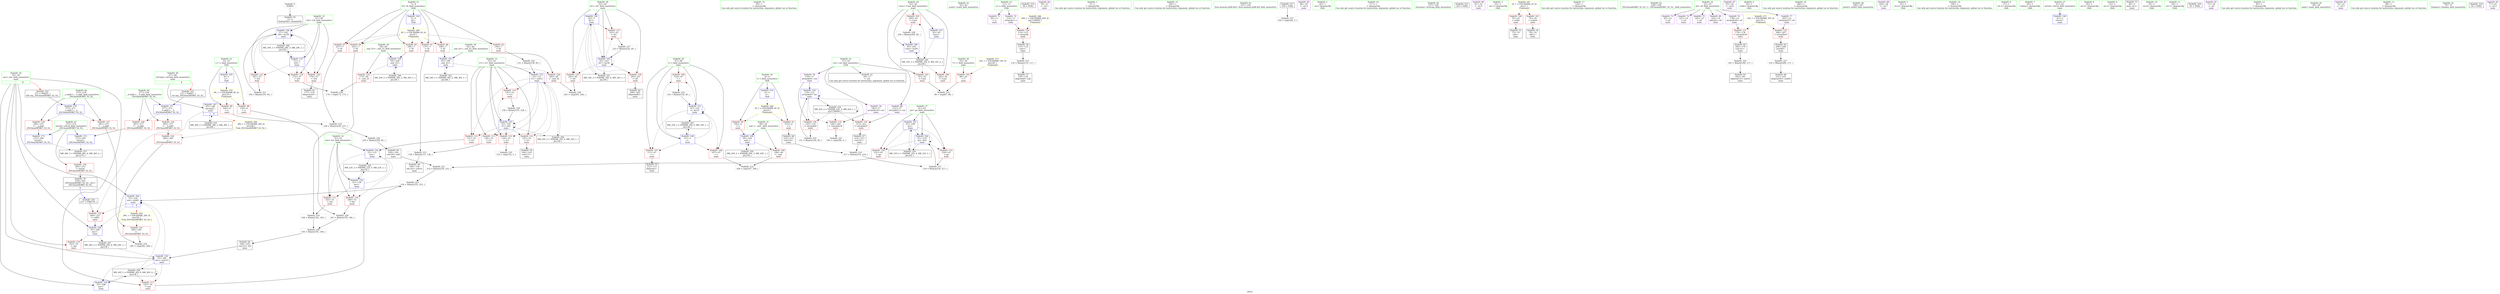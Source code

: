 digraph "SVFG" {
	label="SVFG";

	Node0x55caec8cef60 [shape=record,color=grey,label="{NodeID: 0\nNullPtr}"];
	Node0x55caec8cef60 -> Node0x55caec8f1280[style=solid];
	Node0x55caec8f0190 [shape=record,color=red,label="{NodeID: 97\n227\<--7\n\<--l0\nmain\n}"];
	Node0x55caec8f0190 -> Node0x55caec8fc590[style=solid];
	Node0x55caec8de290 [shape=record,color=green,label="{NodeID: 14\n99\<--1\n\<--dummyObj\nCan only get source location for instruction, argument, global var or function.}"];
	Node0x55caec8f0cf0 [shape=record,color=red,label="{NodeID: 111\n163\<--51\n\<--len\nmain\n}"];
	Node0x55caec8f0cf0 -> Node0x55caec8fc110[style=solid];
	Node0x55caec8eef60 [shape=record,color=green,label="{NodeID: 28\n43\<--44\nT\<--T_field_insensitive\nmain\n}"];
	Node0x55caec8eef60 -> Node0x55caec8f05a0[style=solid];
	Node0x55caec8f5ff0 [shape=record,color=red,label="{NodeID: 125\n201\<--63\n\<--i41\nmain\n}"];
	Node0x55caec8f5ff0 -> Node0x55caec8fe210[style=solid];
	Node0x55caec8efaf0 [shape=record,color=green,label="{NodeID: 42\n82\<--83\nscanf\<--scanf_field_insensitive\n}"];
	Node0x55caec8fca10 [shape=record,color=grey,label="{NodeID: 222\n131 = Binary(130, 85, )\n}"];
	Node0x55caec8fca10 -> Node0x55caec8f7740[style=solid];
	Node0x55caec8f6b50 [shape=record,color=red,label="{NodeID: 139\n283\<--277\n\<--__b.addr\n_ZSt3maxIdERKT_S2_S2_\n}"];
	Node0x55caec8f6b50 -> Node0x55caec8f6dc0[style=solid];
	Node0x55caec8f17c0 [shape=record,color=black,label="{NodeID: 56\n115\<--114\nconv\<--\nmain\n}"];
	Node0x55caec8f17c0 -> Node0x55caec8fbb10[style=solid];
	Node0x55caec91de40 [shape=record,color=black,label="{NodeID: 319\n96 = PHI()\n}"];
	Node0x55caec8fdf10 [shape=record,color=grey,label="{NodeID: 236\n174 = cmp(172, 173, )\n}"];
	Node0x55caec8f7740 [shape=record,color=blue,label="{NodeID: 153\n53\<--131\ni11\<--sub12\nmain\n}"];
	Node0x55caec8f7740 -> Node0x55caec8f0dc0[style=dashed];
	Node0x55caec8f7740 -> Node0x55caec8f0e90[style=dashed];
	Node0x55caec8f7740 -> Node0x55caec8f0f60[style=dashed];
	Node0x55caec8f7740 -> Node0x55caec8f1030[style=dashed];
	Node0x55caec8f7740 -> Node0x55caec8f58a0[style=dashed];
	Node0x55caec8f7740 -> Node0x55caec8f78e0[style=dashed];
	Node0x55caec8f7740 -> Node0x55caec907f90[style=dashed];
	Node0x55caec8f2320 [shape=record,color=black,label="{NodeID: 70\n270\<--293\n_ZSt3maxIdERKT_S2_S2__ret\<--\n_ZSt3maxIdERKT_S2_S2_\n|{<s0>8}}"];
	Node0x55caec8f2320:s0 -> Node0x55caec91df10[style=solid,color=blue];
	Node0x55caec909390 [shape=record,color=black,label="{NodeID: 250\nMR_32V_2 = PHI(MR_32V_4, MR_32V_1, )\npts\{62 \}\n}"];
	Node0x55caec909390 -> Node0x55caec8f7dc0[style=dashed];
	Node0x55caec8f82a0 [shape=record,color=blue,label="{NodeID: 167\n67\<--188\nref.tmp\<--\nmain\n|{|<s2>8}}"];
	Node0x55caec8f82a0 -> Node0x55caec8f6810[style=dashed];
	Node0x55caec8f82a0 -> Node0x55caec90a290[style=dashed];
	Node0x55caec8f82a0:s2 -> Node0x55caec90e150[style=dashed,color=red];
	Node0x55caec8f2e80 [shape=record,color=purple,label="{NodeID: 84\n78\<--27\n\<--.str.3\nmain\n}"];
	Node0x55caec8cf6c0 [shape=record,color=green,label="{NodeID: 1\n5\<--1\n\<--dummyObj\nCan only get source location for instruction, argument, global var or function.}"];
	Node0x55caec8f0260 [shape=record,color=red,label="{NodeID: 98\n159\<--9\n\<--L\nmain\n}"];
	Node0x55caec8f0260 -> Node0x55caec8fd310[style=solid];
	Node0x55caec8de390 [shape=record,color=green,label="{NodeID: 15\n100\<--1\n\<--dummyObj\nCan only get source location for instruction, argument, global var or function.}"];
	Node0x55caec8f0dc0 [shape=record,color=red,label="{NodeID: 112\n134\<--53\n\<--i11\nmain\n}"];
	Node0x55caec8f0dc0 -> Node0x55caec8fdd90[style=solid];
	Node0x55caec8ef030 [shape=record,color=green,label="{NodeID: 29\n45\<--46\nCase\<--Case_field_insensitive\nmain\n}"];
	Node0x55caec8ef030 -> Node0x55caec8f0670[style=solid];
	Node0x55caec8ef030 -> Node0x55caec8f0740[style=solid];
	Node0x55caec8ef030 -> Node0x55caec8f0810[style=solid];
	Node0x55caec8ef030 -> Node0x55caec8f7260[style=solid];
	Node0x55caec8ef030 -> Node0x55caec8f8440[style=solid];
	Node0x55caec8f60c0 [shape=record,color=red,label="{NodeID: 126\n205\<--63\n\<--i41\nmain\n}"];
	Node0x55caec8f60c0 -> Node0x55caec8f1e40[style=solid];
	Node0x55caec8efbf0 [shape=record,color=green,label="{NodeID: 43\n101\<--102\nllvm.memset.p0i8.i64\<--llvm.memset.p0i8.i64_field_insensitive\n}"];
	Node0x55caec8fcb90 [shape=record,color=grey,label="{NodeID: 223\n234 = Binary(233, 232, )\n}"];
	Node0x55caec8fcb90 -> Node0x55caec8f81d0[style=solid];
	Node0x55caec8f6c20 [shape=record,color=red,label="{NodeID: 140\n287\<--277\n\<--__b.addr\n_ZSt3maxIdERKT_S2_S2_\n}"];
	Node0x55caec8f6c20 -> Node0x55caec8f86b0[style=solid];
	Node0x55caec8f1890 [shape=record,color=black,label="{NodeID: 57\n118\<--116\nidxprom8\<--sub\nmain\n}"];
	Node0x55caec91df10 [shape=record,color=black,label="{NodeID: 320\n237 = PHI(270, )\n}"];
	Node0x55caec91df10 -> Node0x55caec8f6810[style=solid];
	Node0x55caec8fe090 [shape=record,color=grey,label="{NodeID: 237\n149 = cmp(146, 5, )\n}"];
	Node0x55caec8f7810 [shape=record,color=blue,label="{NodeID: 154\n51\<--151\nlen\<--\nmain\n}"];
	Node0x55caec8f7810 -> Node0x55caec8f0c20[style=dashed];
	Node0x55caec8f7810 -> Node0x55caec8f0cf0[style=dashed];
	Node0x55caec8f7810 -> Node0x55caec907a90[style=dashed];
	Node0x55caec8f23f0 [shape=record,color=purple,label="{NodeID: 71\n94\<--11\n\<--s\nmain\n}"];
	Node0x55caec909890 [shape=record,color=black,label="{NodeID: 251\nMR_34V_2 = PHI(MR_34V_4, MR_34V_1, )\npts\{64 \}\n}"];
	Node0x55caec909890 -> Node0x55caec8f7e90[style=dashed];
	Node0x55caec8f8370 [shape=record,color=blue,label="{NodeID: 168\n55\<--240\nans\<--\nmain\n}"];
	Node0x55caec8f8370 -> Node0x55caec8f5a40[style=dashed];
	Node0x55caec8f8370 -> Node0x55caec908490[style=dashed];
	Node0x55caec8f2f50 [shape=record,color=purple,label="{NodeID: 85\n80\<--30\n\<--.str.4\nmain\n}"];
	Node0x55caec8cfa50 [shape=record,color=green,label="{NodeID: 2\n20\<--1\n.str\<--dummyObj\nGlob }"];
	Node0x55caec90e070 [shape=record,color=yellow,style=double,label="{NodeID: 265\n26V_1 = ENCHI(MR_26V_0)\npts\{56 \}\nFun[_ZSt3maxIdERKT_S2_S2_]}"];
	Node0x55caec90e070 -> Node0x55caec8f6cf0[style=dashed];
	Node0x55caec8f0330 [shape=record,color=red,label="{NodeID: 99\n226\<--9\n\<--L\nmain\n}"];
	Node0x55caec8f0330 -> Node0x55caec8fc590[style=solid];
	Node0x55caec8ee520 [shape=record,color=green,label="{NodeID: 16\n117\<--1\n\<--dummyObj\nCan only get source location for instruction, argument, global var or function.}"];
	Node0x55caec8f0e90 [shape=record,color=red,label="{NodeID: 113\n138\<--53\n\<--i11\nmain\n}"];
	Node0x55caec8f0e90 -> Node0x55caec8fbf90[style=solid];
	Node0x55caec8ef100 [shape=record,color=green,label="{NodeID: 30\n47\<--48\ni\<--i_field_insensitive\nmain\n}"];
	Node0x55caec8ef100 -> Node0x55caec8f08e0[style=solid];
	Node0x55caec8ef100 -> Node0x55caec8f09b0[style=solid];
	Node0x55caec8ef100 -> Node0x55caec8f0a80[style=solid];
	Node0x55caec8ef100 -> Node0x55caec8f7330[style=solid];
	Node0x55caec8ef100 -> Node0x55caec8f75a0[style=solid];
	Node0x55caec8f6190 [shape=record,color=red,label="{NodeID: 127\n222\<--63\n\<--i41\nmain\n}"];
	Node0x55caec8f6190 -> Node0x55caec8fc290[style=solid];
	Node0x55caec8efcf0 [shape=record,color=green,label="{NodeID: 44\n147\<--148\nstrncmp\<--strncmp_field_insensitive\n}"];
	Node0x55caec8fcd10 [shape=record,color=grey,label="{NodeID: 224\n125 = Binary(124, 85, )\n}"];
	Node0x55caec8fcd10 -> Node0x55caec8f75a0[style=solid];
	Node0x55caec8f6cf0 [shape=record,color=red,label="{NodeID: 141\n282\<--281\n\<--\n_ZSt3maxIdERKT_S2_S2_\n}"];
	Node0x55caec8f6cf0 -> Node0x55caec8fdc10[style=solid];
	Node0x55caec8f1960 [shape=record,color=black,label="{NodeID: 58\n140\<--139\nidx.ext\<--sub16\nmain\n}"];
	Node0x55caec91e100 [shape=record,color=black,label="{NodeID: 321\n245 = PHI()\n}"];
	Node0x55caec8fe210 [shape=record,color=grey,label="{NodeID: 238\n203 = cmp(201, 202, )\n}"];
	Node0x55caec8f78e0 [shape=record,color=blue,label="{NodeID: 155\n53\<--156\ni11\<--dec\nmain\n}"];
	Node0x55caec8f78e0 -> Node0x55caec8f0dc0[style=dashed];
	Node0x55caec8f78e0 -> Node0x55caec8f0e90[style=dashed];
	Node0x55caec8f78e0 -> Node0x55caec8f0f60[style=dashed];
	Node0x55caec8f78e0 -> Node0x55caec8f1030[style=dashed];
	Node0x55caec8f78e0 -> Node0x55caec8f58a0[style=dashed];
	Node0x55caec8f78e0 -> Node0x55caec8f78e0[style=dashed];
	Node0x55caec8f78e0 -> Node0x55caec907f90[style=dashed];
	Node0x55caec8f24c0 [shape=record,color=purple,label="{NodeID: 72\n113\<--11\narrayidx\<--s\nmain\n}"];
	Node0x55caec8f24c0 -> Node0x55caec8f6330[style=solid];
	Node0x55caec909d90 [shape=record,color=black,label="{NodeID: 252\nMR_36V_2 = PHI(MR_36V_3, MR_36V_1, )\npts\{66 \}\n}"];
	Node0x55caec909d90 -> Node0x55caec8f7f60[style=dashed];
	Node0x55caec8f8440 [shape=record,color=blue,label="{NodeID: 169\n45\<--250\nCase\<--inc65\nmain\n}"];
	Node0x55caec8f8440 -> Node0x55caec906b90[style=dashed];
	Node0x55caec8f3020 [shape=record,color=purple,label="{NodeID: 86\n91\<--32\n\<--.str.5\nmain\n}"];
	Node0x55caec8dda90 [shape=record,color=green,label="{NodeID: 3\n22\<--1\n.str.1\<--dummyObj\nGlob }"];
	Node0x55caec90e150 [shape=record,color=yellow,style=double,label="{NodeID: 266\n38V_1 = ENCHI(MR_38V_0)\npts\{68 \}\nFun[_ZSt3maxIdERKT_S2_S2_]}"];
	Node0x55caec90e150 -> Node0x55caec8f6dc0[style=dashed];
	Node0x55caec8f0400 [shape=record,color=red,label="{NodeID: 100\n70\<--24\n\<--stdin\nmain\n}"];
	Node0x55caec8f0400 -> Node0x55caec8f1550[style=solid];
	Node0x55caec8ee5b0 [shape=record,color=green,label="{NodeID: 17\n129\<--1\n\<--dummyObj\nCan only get source location for instruction, argument, global var or function.}"];
	Node0x55caec8f0f60 [shape=record,color=red,label="{NodeID: 114\n143\<--53\n\<--i11\nmain\n}"];
	Node0x55caec8f0f60 -> Node0x55caec8f1a30[style=solid];
	Node0x55caec8ef1d0 [shape=record,color=green,label="{NodeID: 31\n49\<--50\n_end_\<--_end__field_insensitive\nmain\n}"];
	Node0x55caec8ef1d0 -> Node0x55caec8f0b50[style=solid];
	Node0x55caec8ef1d0 -> Node0x55caec8f7400[style=solid];
	Node0x55caec8f46f0 [shape=record,color=grey,label="{NodeID: 211\n192 = Binary(191, 85, )\n}"];
	Node0x55caec8f46f0 -> Node0x55caec8f7cf0[style=solid];
	Node0x55caec8f6260 [shape=record,color=red,label="{NodeID: 128\n202\<--65\n\<--_end_42\nmain\n}"];
	Node0x55caec8f6260 -> Node0x55caec8fe210[style=solid];
	Node0x55caec8efdf0 [shape=record,color=green,label="{NodeID: 45\n238\<--239\n_ZSt3maxIdERKT_S2_S2_\<--_ZSt3maxIdERKT_S2_S2__field_insensitive\n}"];
	Node0x55caec8fce90 [shape=record,color=grey,label="{NodeID: 225\n121 = Binary(120, 85, )\n}"];
	Node0x55caec8fce90 -> Node0x55caec8f74d0[style=solid];
	Node0x55caec8f6dc0 [shape=record,color=red,label="{NodeID: 142\n284\<--283\n\<--\n_ZSt3maxIdERKT_S2_S2_\n}"];
	Node0x55caec8f6dc0 -> Node0x55caec8fdc10[style=solid];
	Node0x55caec8f1a30 [shape=record,color=black,label="{NodeID: 59\n144\<--143\nconv17\<--\nmain\n}"];
	Node0x55caec91e1d0 [shape=record,color=black,label="{NodeID: 322\n271 = PHI(55, )\n0th arg _ZSt3maxIdERKT_S2_S2_ }"];
	Node0x55caec91e1d0 -> Node0x55caec8f8510[style=solid];
	Node0x55caec8f79b0 [shape=record,color=blue,label="{NodeID: 156\n55\<--166\nans\<--conv23\nmain\n}"];
	Node0x55caec8f79b0 -> Node0x55caec8f5970[style=dashed];
	Node0x55caec8f79b0 -> Node0x55caec8f7c20[style=dashed];
	Node0x55caec8f79b0 -> Node0x55caec8f81d0[style=dashed];
	Node0x55caec8f79b0 -> Node0x55caec90bb90[style=dashed];
	Node0x55caec8f2590 [shape=record,color=purple,label="{NodeID: 73\n95\<--14\n\<--s0\nmain\n}"];
	Node0x55caec90a290 [shape=record,color=black,label="{NodeID: 253\nMR_38V_2 = PHI(MR_38V_3, MR_38V_1, )\npts\{68 \}\n}"];
	Node0x55caec90a290 -> Node0x55caec8f82a0[style=dashed];
	Node0x55caec8f8510 [shape=record,color=blue,label="{NodeID: 170\n275\<--271\n__a.addr\<--__a\n_ZSt3maxIdERKT_S2_S2_\n}"];
	Node0x55caec8f8510 -> Node0x55caec8f69b0[style=dashed];
	Node0x55caec8f8510 -> Node0x55caec8f6a80[style=dashed];
	Node0x55caec8f30f0 [shape=record,color=purple,label="{NodeID: 87\n93\<--34\n\<--.str.6\nmain\n}"];
	Node0x55caec8ddb20 [shape=record,color=green,label="{NodeID: 4\n24\<--1\nstdin\<--dummyObj\nGlob }"];
	Node0x55caec90e230 [shape=record,color=yellow,style=double,label="{NodeID: 267\n2V_1 = ENCHI(MR_2V_0)\npts\{1 \}\nFun[main]}"];
	Node0x55caec90e230 -> Node0x55caec8f0400[style=dashed];
	Node0x55caec90e230 -> Node0x55caec8f04d0[style=dashed];
	Node0x55caec8f04d0 [shape=record,color=red,label="{NodeID: 101\n76\<--29\n\<--stdout\nmain\n}"];
	Node0x55caec8f04d0 -> Node0x55caec8f1620[style=solid];
	Node0x55caec8ee640 [shape=record,color=green,label="{NodeID: 18\n188\<--1\n\<--dummyObj\nCan only get source location for instruction, argument, global var or function.}"];
	Node0x55caec8f1030 [shape=record,color=red,label="{NodeID: 115\n151\<--53\n\<--i11\nmain\n}"];
	Node0x55caec8f1030 -> Node0x55caec8f7810[style=solid];
	Node0x55caec8ef2a0 [shape=record,color=green,label="{NodeID: 32\n51\<--52\nlen\<--len_field_insensitive\nmain\n}"];
	Node0x55caec8ef2a0 -> Node0x55caec8f0c20[style=solid];
	Node0x55caec8ef2a0 -> Node0x55caec8f0cf0[style=solid];
	Node0x55caec8ef2a0 -> Node0x55caec8f7670[style=solid];
	Node0x55caec8ef2a0 -> Node0x55caec8f7810[style=solid];
	Node0x55caec8fbb10 [shape=record,color=grey,label="{NodeID: 212\n116 = Binary(115, 117, )\n}"];
	Node0x55caec8fbb10 -> Node0x55caec8f1890[style=solid];
	Node0x55caec8f6330 [shape=record,color=red,label="{NodeID: 129\n114\<--113\n\<--arrayidx\nmain\n}"];
	Node0x55caec8f6330 -> Node0x55caec8f17c0[style=solid];
	Node0x55caec8efef0 [shape=record,color=green,label="{NodeID: 46\n246\<--247\nprintf\<--printf_field_insensitive\n}"];
	Node0x55caec8fd010 [shape=record,color=grey,label="{NodeID: 226\n165 = Binary(161, 164, )\n}"];
	Node0x55caec8fd010 -> Node0x55caec8f1b00[style=solid];
	Node0x55caec8f6e90 [shape=record,color=blue,label="{NodeID: 143\n4\<--5\nl\<--\nGlob }"];
	Node0x55caec8f6e90 -> Node0x55caec90e340[style=dashed];
	Node0x55caec8f1b00 [shape=record,color=black,label="{NodeID: 60\n166\<--165\nconv23\<--div\nmain\n}"];
	Node0x55caec8f1b00 -> Node0x55caec8f79b0[style=solid];
	Node0x55caec91e300 [shape=record,color=black,label="{NodeID: 323\n272 = PHI(67, )\n1st arg _ZSt3maxIdERKT_S2_S2_ }"];
	Node0x55caec91e300 -> Node0x55caec8f85e0[style=solid];
	Node0x55caec8f7a80 [shape=record,color=blue,label="{NodeID: 157\n57\<--5\ni24\<--\nmain\n}"];
	Node0x55caec8f7a80 -> Node0x55caec8f5b10[style=dashed];
	Node0x55caec8f7a80 -> Node0x55caec8f5be0[style=dashed];
	Node0x55caec8f7a80 -> Node0x55caec8f5cb0[style=dashed];
	Node0x55caec8f7a80 -> Node0x55caec8f7cf0[style=dashed];
	Node0x55caec8f7a80 -> Node0x55caec908990[style=dashed];
	Node0x55caec8f2660 [shape=record,color=purple,label="{NodeID: 74\n141\<--14\n\<--s0\nmain\n}"];
	Node0x55caec90a790 [shape=record,color=black,label="{NodeID: 254\nMR_42V_2 = PHI(MR_42V_3, MR_42V_1, )\npts\{190000 \}\n}"];
	Node0x55caec90a790 -> Node0x55caec8f6400[style=dashed];
	Node0x55caec90a790 -> Node0x55caec8f65a0[style=dashed];
	Node0x55caec90a790 -> Node0x55caec8f6740[style=dashed];
	Node0x55caec90a790 -> Node0x55caec8f74d0[style=dashed];
	Node0x55caec90a790 -> Node0x55caec90a790[style=dashed];
	Node0x55caec8f85e0 [shape=record,color=blue,label="{NodeID: 171\n277\<--272\n__b.addr\<--__b\n_ZSt3maxIdERKT_S2_S2_\n}"];
	Node0x55caec8f85e0 -> Node0x55caec8f6b50[style=dashed];
	Node0x55caec8f85e0 -> Node0x55caec8f6c20[style=dashed];
	Node0x55caec8f31c0 [shape=record,color=purple,label="{NodeID: 88\n244\<--36\n\<--.str.7\nmain\n}"];
	Node0x55caec8ddbb0 [shape=record,color=green,label="{NodeID: 5\n25\<--1\n.str.2\<--dummyObj\nGlob }"];
	Node0x55caec90e340 [shape=record,color=yellow,style=double,label="{NodeID: 268\n4V_1 = ENCHI(MR_4V_0)\npts\{6 \}\nFun[main]}"];
	Node0x55caec90e340 -> Node0x55caec8f3360[style=dashed];
	Node0x55caec90e340 -> Node0x55caec8f3430[style=dashed];
	Node0x55caec8f05a0 [shape=record,color=red,label="{NodeID: 102\n88\<--43\n\<--T\nmain\n}"];
	Node0x55caec8f05a0 -> Node0x55caec8fda90[style=solid];
	Node0x55caec8ee6d0 [shape=record,color=green,label="{NodeID: 19\n196\<--1\n\<--dummyObj\nCan only get source location for instruction, argument, global var or function.}"];
	Node0x55caec8f58a0 [shape=record,color=red,label="{NodeID: 116\n155\<--53\n\<--i11\nmain\n}"];
	Node0x55caec8f58a0 -> Node0x55caec8fd610[style=solid];
	Node0x55caec8ef370 [shape=record,color=green,label="{NodeID: 33\n53\<--54\ni11\<--i11_field_insensitive\nmain\n}"];
	Node0x55caec8ef370 -> Node0x55caec8f0dc0[style=solid];
	Node0x55caec8ef370 -> Node0x55caec8f0e90[style=solid];
	Node0x55caec8ef370 -> Node0x55caec8f0f60[style=solid];
	Node0x55caec8ef370 -> Node0x55caec8f1030[style=solid];
	Node0x55caec8ef370 -> Node0x55caec8f58a0[style=solid];
	Node0x55caec8ef370 -> Node0x55caec8f7740[style=solid];
	Node0x55caec8ef370 -> Node0x55caec8f78e0[style=solid];
	Node0x55caec8fbc90 [shape=record,color=grey,label="{NodeID: 213\n219 = Binary(218, 217, )\n}"];
	Node0x55caec8fbc90 -> Node0x55caec8f8030[style=solid];
	Node0x55caec8f6400 [shape=record,color=red,label="{NodeID: 130\n120\<--119\n\<--arrayidx9\nmain\n}"];
	Node0x55caec8f6400 -> Node0x55caec8fce90[style=solid];
	Node0x55caec8efff0 [shape=record,color=green,label="{NodeID: 47\n273\<--274\nretval\<--retval_field_insensitive\n_ZSt3maxIdERKT_S2_S2_\n}"];
	Node0x55caec8efff0 -> Node0x55caec8f68e0[style=solid];
	Node0x55caec8efff0 -> Node0x55caec8f86b0[style=solid];
	Node0x55caec8efff0 -> Node0x55caec8f8780[style=solid];
	Node0x55caec8fd190 [shape=record,color=grey,label="{NodeID: 227\n210 = Binary(209, 117, )\n}"];
	Node0x55caec8fd190 -> Node0x55caec8f1fe0[style=solid];
	Node0x55caec8f6f90 [shape=record,color=blue,label="{NodeID: 144\n7\<--5\nl0\<--\nGlob }"];
	Node0x55caec8f6f90 -> Node0x55caec90e420[style=dashed];
	Node0x55caec8f1bd0 [shape=record,color=black,label="{NodeID: 61\n177\<--176\nidxprom29\<--\nmain\n}"];
	Node0x55caec8f7b50 [shape=record,color=blue,label="{NodeID: 158\n59\<--169\n_end_25\<--\nmain\n}"];
	Node0x55caec8f7b50 -> Node0x55caec8f5d80[style=dashed];
	Node0x55caec8f7b50 -> Node0x55caec908e90[style=dashed];
	Node0x55caec8f2730 [shape=record,color=purple,label="{NodeID: 75\n145\<--14\n\<--s0\nmain\n}"];
	Node0x55caec8f86b0 [shape=record,color=blue,label="{NodeID: 172\n273\<--287\nretval\<--\n_ZSt3maxIdERKT_S2_S2_\n}"];
	Node0x55caec8f86b0 -> Node0x55caec90b690[style=dashed];
	Node0x55caec8f3290 [shape=record,color=purple,label="{NodeID: 89\n142\<--14\nadd.ptr\<--s0\nmain\n}"];
	Node0x55caec8ddc40 [shape=record,color=green,label="{NodeID: 6\n27\<--1\n.str.3\<--dummyObj\nGlob }"];
	Node0x55caec90e420 [shape=record,color=yellow,style=double,label="{NodeID: 269\n6V_1 = ENCHI(MR_6V_0)\npts\{8 \}\nFun[main]}"];
	Node0x55caec90e420 -> Node0x55caec8f3500[style=dashed];
	Node0x55caec90e420 -> Node0x55caec8f35d0[style=dashed];
	Node0x55caec90e420 -> Node0x55caec8f36a0[style=dashed];
	Node0x55caec90e420 -> Node0x55caec8f3770[style=dashed];
	Node0x55caec90e420 -> Node0x55caec8f00c0[style=dashed];
	Node0x55caec90e420 -> Node0x55caec8f0190[style=dashed];
	Node0x55caec8f0670 [shape=record,color=red,label="{NodeID: 103\n87\<--45\n\<--Case\nmain\n}"];
	Node0x55caec8f0670 -> Node0x55caec8fda90[style=solid];
	Node0x55caec8ee790 [shape=record,color=green,label="{NodeID: 20\n4\<--6\nl\<--l_field_insensitive\nGlob }"];
	Node0x55caec8ee790 -> Node0x55caec8f3360[style=solid];
	Node0x55caec8ee790 -> Node0x55caec8f3430[style=solid];
	Node0x55caec8ee790 -> Node0x55caec8f6e90[style=solid];
	Node0x55caec8f5970 [shape=record,color=red,label="{NodeID: 117\n233\<--55\n\<--ans\nmain\n}"];
	Node0x55caec8f5970 -> Node0x55caec8fcb90[style=solid];
	Node0x55caec8ef440 [shape=record,color=green,label="{NodeID: 34\n55\<--56\nans\<--ans_field_insensitive\nmain\n|{|<s6>8}}"];
	Node0x55caec8ef440 -> Node0x55caec8f5970[style=solid];
	Node0x55caec8ef440 -> Node0x55caec8f5a40[style=solid];
	Node0x55caec8ef440 -> Node0x55caec8f79b0[style=solid];
	Node0x55caec8ef440 -> Node0x55caec8f7c20[style=solid];
	Node0x55caec8ef440 -> Node0x55caec8f81d0[style=solid];
	Node0x55caec8ef440 -> Node0x55caec8f8370[style=solid];
	Node0x55caec8ef440:s6 -> Node0x55caec91e1d0[style=solid,color=red];
	Node0x55caec8fbe10 [shape=record,color=grey,label="{NodeID: 214\n217 = Binary(214, 216, )\n}"];
	Node0x55caec8fbe10 -> Node0x55caec8fbc90[style=solid];
	Node0x55caec8f64d0 [shape=record,color=red,label="{NodeID: 131\n179\<--178\n\<--arrayidx30\nmain\n}"];
	Node0x55caec8f64d0 -> Node0x55caec8f1ca0[style=solid];
	Node0x55caec8f10e0 [shape=record,color=green,label="{NodeID: 48\n275\<--276\n__a.addr\<--__a.addr_field_insensitive\n_ZSt3maxIdERKT_S2_S2_\n}"];
	Node0x55caec8f10e0 -> Node0x55caec8f69b0[style=solid];
	Node0x55caec8f10e0 -> Node0x55caec8f6a80[style=solid];
	Node0x55caec8f10e0 -> Node0x55caec8f8510[style=solid];
	Node0x55caec8fd310 [shape=record,color=grey,label="{NodeID: 228\n161 = Binary(159, 160, )\n}"];
	Node0x55caec8fd310 -> Node0x55caec8fd010[style=solid];
	Node0x55caec8f7090 [shape=record,color=blue,label="{NodeID: 145\n9\<--5\nL\<--\nGlob }"];
	Node0x55caec8f7090 -> Node0x55caec90e500[style=dashed];
	Node0x55caec8f1ca0 [shape=record,color=black,label="{NodeID: 62\n180\<--179\nconv31\<--\nmain\n}"];
	Node0x55caec8f1ca0 -> Node0x55caec8fc410[style=solid];
	Node0x55caec906b90 [shape=record,color=black,label="{NodeID: 242\nMR_16V_3 = PHI(MR_16V_4, MR_16V_2, )\npts\{46 \}\n}"];
	Node0x55caec906b90 -> Node0x55caec8f0670[style=dashed];
	Node0x55caec906b90 -> Node0x55caec8f0740[style=dashed];
	Node0x55caec906b90 -> Node0x55caec8f0810[style=dashed];
	Node0x55caec906b90 -> Node0x55caec8f8440[style=dashed];
	Node0x55caec8f7c20 [shape=record,color=blue,label="{NodeID: 159\n55\<--188\nans\<--\nmain\n}"];
	Node0x55caec8f7c20 -> Node0x55caec90bb90[style=dashed];
	Node0x55caec8f2800 [shape=record,color=purple,label="{NodeID: 76\n178\<--14\narrayidx30\<--s0\nmain\n}"];
	Node0x55caec8f2800 -> Node0x55caec8f64d0[style=solid];
	Node0x55caec8f8780 [shape=record,color=blue,label="{NodeID: 173\n273\<--290\nretval\<--\n_ZSt3maxIdERKT_S2_S2_\n}"];
	Node0x55caec8f8780 -> Node0x55caec90b690[style=dashed];
	Node0x55caec8f3360 [shape=record,color=red,label="{NodeID: 90\n104\<--4\n\<--l\nmain\n}"];
	Node0x55caec8f3360 -> Node0x55caec8f7400[style=solid];
	Node0x55caec8ddcd0 [shape=record,color=green,label="{NodeID: 7\n29\<--1\nstdout\<--dummyObj\nGlob }"];
	Node0x55caec90e500 [shape=record,color=yellow,style=double,label="{NodeID: 270\n8V_1 = ENCHI(MR_8V_0)\npts\{10 \}\nFun[main]}"];
	Node0x55caec90e500 -> Node0x55caec8f0260[style=dashed];
	Node0x55caec90e500 -> Node0x55caec8f0330[style=dashed];
	Node0x55caec8f0740 [shape=record,color=red,label="{NodeID: 104\n242\<--45\n\<--Case\nmain\n}"];
	Node0x55caec8ee890 [shape=record,color=green,label="{NodeID: 21\n7\<--8\nl0\<--l0_field_insensitive\nGlob }"];
	Node0x55caec8ee890 -> Node0x55caec8f3500[style=solid];
	Node0x55caec8ee890 -> Node0x55caec8f35d0[style=solid];
	Node0x55caec8ee890 -> Node0x55caec8f36a0[style=solid];
	Node0x55caec8ee890 -> Node0x55caec8f3770[style=solid];
	Node0x55caec8ee890 -> Node0x55caec8f00c0[style=solid];
	Node0x55caec8ee890 -> Node0x55caec8f0190[style=solid];
	Node0x55caec8ee890 -> Node0x55caec8f6f90[style=solid];
	Node0x55caec8f5a40 [shape=record,color=red,label="{NodeID: 118\n243\<--55\n\<--ans\nmain\n}"];
	Node0x55caec8ef510 [shape=record,color=green,label="{NodeID: 35\n57\<--58\ni24\<--i24_field_insensitive\nmain\n}"];
	Node0x55caec8ef510 -> Node0x55caec8f5b10[style=solid];
	Node0x55caec8ef510 -> Node0x55caec8f5be0[style=solid];
	Node0x55caec8ef510 -> Node0x55caec8f5cb0[style=solid];
	Node0x55caec8ef510 -> Node0x55caec8f7a80[style=solid];
	Node0x55caec8ef510 -> Node0x55caec8f7cf0[style=solid];
	Node0x55caec8fbf90 [shape=record,color=grey,label="{NodeID: 215\n139 = Binary(137, 138, )\n}"];
	Node0x55caec8fbf90 -> Node0x55caec8f1960[style=solid];
	Node0x55caec8f65a0 [shape=record,color=red,label="{NodeID: 132\n184\<--183\n\<--arrayidx34\nmain\n}"];
	Node0x55caec8f65a0 -> Node0x55caec8fd790[style=solid];
	Node0x55caec8f11b0 [shape=record,color=green,label="{NodeID: 49\n277\<--278\n__b.addr\<--__b.addr_field_insensitive\n_ZSt3maxIdERKT_S2_S2_\n}"];
	Node0x55caec8f11b0 -> Node0x55caec8f6b50[style=solid];
	Node0x55caec8f11b0 -> Node0x55caec8f6c20[style=solid];
	Node0x55caec8f11b0 -> Node0x55caec8f85e0[style=solid];
	Node0x55caec8fd490 [shape=record,color=grey,label="{NodeID: 229\n250 = Binary(249, 85, )\n}"];
	Node0x55caec8fd490 -> Node0x55caec8f8440[style=solid];
	Node0x55caec8f7190 [shape=record,color=blue,label="{NodeID: 146\n41\<--5\nretval\<--\nmain\n}"];
	Node0x55caec8f1d70 [shape=record,color=black,label="{NodeID: 63\n182\<--181\nidxprom33\<--sub32\nmain\n}"];
	Node0x55caec907090 [shape=record,color=black,label="{NodeID: 243\nMR_18V_2 = PHI(MR_18V_4, MR_18V_1, )\npts\{48 \}\n}"];
	Node0x55caec907090 -> Node0x55caec8f7330[style=dashed];
	Node0x55caec8f7cf0 [shape=record,color=blue,label="{NodeID: 160\n57\<--192\ni24\<--inc39\nmain\n}"];
	Node0x55caec8f7cf0 -> Node0x55caec8f5b10[style=dashed];
	Node0x55caec8f7cf0 -> Node0x55caec8f5be0[style=dashed];
	Node0x55caec8f7cf0 -> Node0x55caec8f5cb0[style=dashed];
	Node0x55caec8f7cf0 -> Node0x55caec8f7cf0[style=dashed];
	Node0x55caec8f7cf0 -> Node0x55caec908990[style=dashed];
	Node0x55caec8f28d0 [shape=record,color=purple,label="{NodeID: 77\n207\<--14\narrayidx47\<--s0\nmain\n}"];
	Node0x55caec8f28d0 -> Node0x55caec8f6670[style=solid];
	Node0x55caec90b690 [shape=record,color=black,label="{NodeID: 257\nMR_46V_3 = PHI(MR_46V_4, MR_46V_2, )\npts\{274 \}\n}"];
	Node0x55caec90b690 -> Node0x55caec8f68e0[style=dashed];
	Node0x55caec8f3430 [shape=record,color=red,label="{NodeID: 91\n215\<--4\n\<--l\nmain\n}"];
	Node0x55caec8f3430 -> Node0x55caec8f2180[style=solid];
	Node0x55caec8ddd90 [shape=record,color=green,label="{NodeID: 8\n30\<--1\n.str.4\<--dummyObj\nGlob }"];
	Node0x55caec90e5e0 [shape=record,color=yellow,style=double,label="{NodeID: 271\n10V_1 = ENCHI(MR_10V_0)\npts\{16 \}\nFun[main]}"];
	Node0x55caec90e5e0 -> Node0x55caec8f64d0[style=dashed];
	Node0x55caec90e5e0 -> Node0x55caec8f6670[style=dashed];
	Node0x55caec8f0810 [shape=record,color=red,label="{NodeID: 105\n249\<--45\n\<--Case\nmain\n}"];
	Node0x55caec8f0810 -> Node0x55caec8fd490[style=solid];
	Node0x55caec8ee990 [shape=record,color=green,label="{NodeID: 22\n9\<--10\nL\<--L_field_insensitive\nGlob }"];
	Node0x55caec8ee990 -> Node0x55caec8f0260[style=solid];
	Node0x55caec8ee990 -> Node0x55caec8f0330[style=solid];
	Node0x55caec8ee990 -> Node0x55caec8f7090[style=solid];
	Node0x55caec8f5b10 [shape=record,color=red,label="{NodeID: 119\n172\<--57\n\<--i24\nmain\n}"];
	Node0x55caec8f5b10 -> Node0x55caec8fdf10[style=solid];
	Node0x55caec8ef5e0 [shape=record,color=green,label="{NodeID: 36\n59\<--60\n_end_25\<--_end_25_field_insensitive\nmain\n}"];
	Node0x55caec8ef5e0 -> Node0x55caec8f5d80[style=solid];
	Node0x55caec8ef5e0 -> Node0x55caec8f7b50[style=solid];
	Node0x55caec8fc110 [shape=record,color=grey,label="{NodeID: 216\n164 = Binary(162, 163, )\n}"];
	Node0x55caec8fc110 -> Node0x55caec8fd010[style=solid];
	Node0x55caec8f6670 [shape=record,color=red,label="{NodeID: 133\n208\<--207\n\<--arrayidx47\nmain\n}"];
	Node0x55caec8f6670 -> Node0x55caec8f1f10[style=solid];
	Node0x55caec8f1280 [shape=record,color=black,label="{NodeID: 50\n2\<--3\ndummyVal\<--dummyVal\n}"];
	Node0x55caec8fd610 [shape=record,color=grey,label="{NodeID: 230\n156 = Binary(155, 129, )\n}"];
	Node0x55caec8fd610 -> Node0x55caec8f78e0[style=solid];
	Node0x55caec8f7260 [shape=record,color=blue,label="{NodeID: 147\n45\<--85\nCase\<--\nmain\n}"];
	Node0x55caec8f7260 -> Node0x55caec906b90[style=dashed];
	Node0x55caec8f1e40 [shape=record,color=black,label="{NodeID: 64\n206\<--205\nidxprom46\<--\nmain\n}"];
	Node0x55caec907590 [shape=record,color=black,label="{NodeID: 244\nMR_20V_2 = PHI(MR_20V_3, MR_20V_1, )\npts\{50 \}\n}"];
	Node0x55caec907590 -> Node0x55caec8f7400[style=dashed];
	Node0x55caec8f7dc0 [shape=record,color=blue,label="{NodeID: 161\n61\<--196\npo\<--\nmain\n}"];
	Node0x55caec8f7dc0 -> Node0x55caec8f5e50[style=dashed];
	Node0x55caec8f7dc0 -> Node0x55caec8f5f20[style=dashed];
	Node0x55caec8f7dc0 -> Node0x55caec8f8030[style=dashed];
	Node0x55caec8f7dc0 -> Node0x55caec909390[style=dashed];
	Node0x55caec8f29a0 [shape=record,color=purple,label="{NodeID: 78\n119\<--17\narrayidx9\<--cnt\nmain\n}"];
	Node0x55caec8f29a0 -> Node0x55caec8f6400[style=solid];
	Node0x55caec8f29a0 -> Node0x55caec8f74d0[style=solid];
	Node0x55caec90bb90 [shape=record,color=black,label="{NodeID: 258\nMR_26V_5 = PHI(MR_26V_6, MR_26V_4, )\npts\{56 \}\n}"];
	Node0x55caec90bb90 -> Node0x55caec8f5970[style=dashed];
	Node0x55caec90bb90 -> Node0x55caec8f7c20[style=dashed];
	Node0x55caec90bb90 -> Node0x55caec8f81d0[style=dashed];
	Node0x55caec90bb90 -> Node0x55caec90bb90[style=dashed];
	Node0x55caec8f3500 [shape=record,color=red,label="{NodeID: 92\n130\<--7\n\<--l0\nmain\n}"];
	Node0x55caec8f3500 -> Node0x55caec8fca10[style=solid];
	Node0x55caec8dde50 [shape=record,color=green,label="{NodeID: 9\n32\<--1\n.str.5\<--dummyObj\nGlob }"];
	Node0x55caec8f08e0 [shape=record,color=red,label="{NodeID: 106\n107\<--47\n\<--i\nmain\n}"];
	Node0x55caec8f08e0 -> Node0x55caec8fd910[style=solid];
	Node0x55caec8eea90 [shape=record,color=green,label="{NodeID: 23\n11\<--13\ns\<--s_field_insensitive\nGlob }"];
	Node0x55caec8eea90 -> Node0x55caec8f23f0[style=solid];
	Node0x55caec8eea90 -> Node0x55caec8f24c0[style=solid];
	Node0x55caec90f300 [shape=record,color=yellow,style=double,label="{NodeID: 286\n40V_1 = ENCHI(MR_40V_0)\npts\{130000 \}\nFun[main]}"];
	Node0x55caec90f300 -> Node0x55caec8f6330[style=dashed];
	Node0x55caec8f5be0 [shape=record,color=red,label="{NodeID: 120\n176\<--57\n\<--i24\nmain\n}"];
	Node0x55caec8f5be0 -> Node0x55caec8f1bd0[style=solid];
	Node0x55caec8ef6b0 [shape=record,color=green,label="{NodeID: 37\n61\<--62\npo\<--po_field_insensitive\nmain\n}"];
	Node0x55caec8ef6b0 -> Node0x55caec8f5e50[style=solid];
	Node0x55caec8ef6b0 -> Node0x55caec8f5f20[style=solid];
	Node0x55caec8ef6b0 -> Node0x55caec8f7dc0[style=solid];
	Node0x55caec8ef6b0 -> Node0x55caec8f8030[style=solid];
	Node0x55caec8fc290 [shape=record,color=grey,label="{NodeID: 217\n223 = Binary(222, 85, )\n}"];
	Node0x55caec8fc290 -> Node0x55caec8f8100[style=solid];
	Node0x55caec8f6740 [shape=record,color=red,label="{NodeID: 134\n213\<--212\n\<--arrayidx51\nmain\n}"];
	Node0x55caec8f6740 -> Node0x55caec8f20b0[style=solid];
	Node0x55caec8f1380 [shape=record,color=black,label="{NodeID: 51\n40\<--5\nmain_ret\<--\nmain\n}"];
	Node0x55caec8fd790 [shape=record,color=grey,label="{NodeID: 231\n185 = cmp(184, 5, )\n}"];
	Node0x55caec8f7330 [shape=record,color=blue,label="{NodeID: 148\n47\<--5\ni\<--\nmain\n}"];
	Node0x55caec8f7330 -> Node0x55caec8f08e0[style=dashed];
	Node0x55caec8f7330 -> Node0x55caec8f09b0[style=dashed];
	Node0x55caec8f7330 -> Node0x55caec8f0a80[style=dashed];
	Node0x55caec8f7330 -> Node0x55caec8f75a0[style=dashed];
	Node0x55caec8f7330 -> Node0x55caec907090[style=dashed];
	Node0x55caec8f1f10 [shape=record,color=black,label="{NodeID: 65\n209\<--208\nconv48\<--\nmain\n}"];
	Node0x55caec8f1f10 -> Node0x55caec8fd190[style=solid];
	Node0x55caec907a90 [shape=record,color=black,label="{NodeID: 245\nMR_22V_2 = PHI(MR_22V_5, MR_22V_1, )\npts\{52 \}\n}"];
	Node0x55caec907a90 -> Node0x55caec8f7670[style=dashed];
	Node0x55caec8f7e90 [shape=record,color=blue,label="{NodeID: 162\n63\<--5\ni41\<--\nmain\n}"];
	Node0x55caec8f7e90 -> Node0x55caec8f5ff0[style=dashed];
	Node0x55caec8f7e90 -> Node0x55caec8f60c0[style=dashed];
	Node0x55caec8f7e90 -> Node0x55caec8f6190[style=dashed];
	Node0x55caec8f7e90 -> Node0x55caec8f8100[style=dashed];
	Node0x55caec8f7e90 -> Node0x55caec909890[style=dashed];
	Node0x55caec8f2a70 [shape=record,color=purple,label="{NodeID: 79\n183\<--17\narrayidx34\<--cnt\nmain\n}"];
	Node0x55caec8f2a70 -> Node0x55caec8f65a0[style=solid];
	Node0x55caec8f35d0 [shape=record,color=red,label="{NodeID: 93\n137\<--7\n\<--l0\nmain\n}"];
	Node0x55caec8f35d0 -> Node0x55caec8fbf90[style=solid];
	Node0x55caec8ddf10 [shape=record,color=green,label="{NodeID: 10\n34\<--1\n.str.6\<--dummyObj\nGlob }"];
	Node0x55caec90e7a0 [shape=record,color=yellow,style=double,label="{NodeID: 273\n14V_1 = ENCHI(MR_14V_0)\npts\{44 \}\nFun[main]}"];
	Node0x55caec90e7a0 -> Node0x55caec8f05a0[style=dashed];
	Node0x55caec8f09b0 [shape=record,color=red,label="{NodeID: 107\n111\<--47\n\<--i\nmain\n}"];
	Node0x55caec8f09b0 -> Node0x55caec8f16f0[style=solid];
	Node0x55caec8eeb90 [shape=record,color=green,label="{NodeID: 24\n14\<--16\ns0\<--s0_field_insensitive\nGlob }"];
	Node0x55caec8eeb90 -> Node0x55caec8f2590[style=solid];
	Node0x55caec8eeb90 -> Node0x55caec8f2660[style=solid];
	Node0x55caec8eeb90 -> Node0x55caec8f2730[style=solid];
	Node0x55caec8eeb90 -> Node0x55caec8f2800[style=solid];
	Node0x55caec8eeb90 -> Node0x55caec8f28d0[style=solid];
	Node0x55caec8eeb90 -> Node0x55caec8f3290[style=solid];
	Node0x55caec8f5cb0 [shape=record,color=red,label="{NodeID: 121\n191\<--57\n\<--i24\nmain\n}"];
	Node0x55caec8f5cb0 -> Node0x55caec8f46f0[style=solid];
	Node0x55caec8ef780 [shape=record,color=green,label="{NodeID: 38\n63\<--64\ni41\<--i41_field_insensitive\nmain\n}"];
	Node0x55caec8ef780 -> Node0x55caec8f5ff0[style=solid];
	Node0x55caec8ef780 -> Node0x55caec8f60c0[style=solid];
	Node0x55caec8ef780 -> Node0x55caec8f6190[style=solid];
	Node0x55caec8ef780 -> Node0x55caec8f7e90[style=solid];
	Node0x55caec8ef780 -> Node0x55caec8f8100[style=solid];
	Node0x55caec8fc410 [shape=record,color=grey,label="{NodeID: 218\n181 = Binary(180, 117, )\n}"];
	Node0x55caec8fc410 -> Node0x55caec8f1d70[style=solid];
	Node0x55caec8f6810 [shape=record,color=red,label="{NodeID: 135\n240\<--237\n\<--call62\nmain\n}"];
	Node0x55caec8f6810 -> Node0x55caec8f8370[style=solid];
	Node0x55caec8f1450 [shape=record,color=black,label="{NodeID: 52\n18\<--17\n\<--cnt\nCan only get source location for instruction, argument, global var or function.}"];
	Node0x55caec8fd910 [shape=record,color=grey,label="{NodeID: 232\n109 = cmp(107, 108, )\n}"];
	Node0x55caec8f7400 [shape=record,color=blue,label="{NodeID: 149\n49\<--104\n_end_\<--\nmain\n}"];
	Node0x55caec8f7400 -> Node0x55caec8f0b50[style=dashed];
	Node0x55caec8f7400 -> Node0x55caec907590[style=dashed];
	Node0x55caec8f1fe0 [shape=record,color=black,label="{NodeID: 66\n211\<--210\nidxprom50\<--sub49\nmain\n}"];
	Node0x55caec907f90 [shape=record,color=black,label="{NodeID: 246\nMR_24V_2 = PHI(MR_24V_4, MR_24V_1, )\npts\{54 \}\n}"];
	Node0x55caec907f90 -> Node0x55caec8f7740[style=dashed];
	Node0x55caec8f7f60 [shape=record,color=blue,label="{NodeID: 163\n65\<--198\n_end_42\<--\nmain\n}"];
	Node0x55caec8f7f60 -> Node0x55caec8f6260[style=dashed];
	Node0x55caec8f7f60 -> Node0x55caec909d90[style=dashed];
	Node0x55caec8f2b40 [shape=record,color=purple,label="{NodeID: 80\n212\<--17\narrayidx51\<--cnt\nmain\n}"];
	Node0x55caec8f2b40 -> Node0x55caec8f6740[style=solid];
	Node0x55caec8f36a0 [shape=record,color=red,label="{NodeID: 94\n162\<--7\n\<--l0\nmain\n}"];
	Node0x55caec8f36a0 -> Node0x55caec8fc110[style=solid];
	Node0x55caec8ddfd0 [shape=record,color=green,label="{NodeID: 11\n36\<--1\n.str.7\<--dummyObj\nGlob }"];
	Node0x55caec8f0a80 [shape=record,color=red,label="{NodeID: 108\n124\<--47\n\<--i\nmain\n}"];
	Node0x55caec8f0a80 -> Node0x55caec8fcd10[style=solid];
	Node0x55caec8eec90 [shape=record,color=green,label="{NodeID: 25\n17\<--19\ncnt\<--cnt_field_insensitive\nGlob }"];
	Node0x55caec8eec90 -> Node0x55caec8f1450[style=solid];
	Node0x55caec8eec90 -> Node0x55caec8f29a0[style=solid];
	Node0x55caec8eec90 -> Node0x55caec8f2a70[style=solid];
	Node0x55caec8eec90 -> Node0x55caec8f2b40[style=solid];
	Node0x55caec8f5d80 [shape=record,color=red,label="{NodeID: 122\n173\<--59\n\<--_end_25\nmain\n}"];
	Node0x55caec8f5d80 -> Node0x55caec8fdf10[style=solid];
	Node0x55caec8ef850 [shape=record,color=green,label="{NodeID: 39\n65\<--66\n_end_42\<--_end_42_field_insensitive\nmain\n}"];
	Node0x55caec8ef850 -> Node0x55caec8f6260[style=solid];
	Node0x55caec8ef850 -> Node0x55caec8f7f60[style=solid];
	Node0x55caec8fc590 [shape=record,color=grey,label="{NodeID: 219\n228 = Binary(226, 227, )\n}"];
	Node0x55caec8fc590 -> Node0x55caec8fc710[style=solid];
	Node0x55caec8f68e0 [shape=record,color=red,label="{NodeID: 136\n293\<--273\n\<--retval\n_ZSt3maxIdERKT_S2_S2_\n}"];
	Node0x55caec8f68e0 -> Node0x55caec8f2320[style=solid];
	Node0x55caec8f1550 [shape=record,color=black,label="{NodeID: 53\n73\<--70\ncall\<--\nmain\n}"];
	Node0x55caec653380 [shape=record,color=black,label="{NodeID: 316\n81 = PHI()\n}"];
	Node0x55caec8fda90 [shape=record,color=grey,label="{NodeID: 233\n89 = cmp(87, 88, )\n}"];
	Node0x55caec8f74d0 [shape=record,color=blue,label="{NodeID: 150\n119\<--121\narrayidx9\<--inc\nmain\n}"];
	Node0x55caec8f74d0 -> Node0x55caec8f6400[style=dashed];
	Node0x55caec8f74d0 -> Node0x55caec8f65a0[style=dashed];
	Node0x55caec8f74d0 -> Node0x55caec8f6740[style=dashed];
	Node0x55caec8f74d0 -> Node0x55caec8f74d0[style=dashed];
	Node0x55caec8f74d0 -> Node0x55caec90a790[style=dashed];
	Node0x55caec8f20b0 [shape=record,color=black,label="{NodeID: 67\n214\<--213\nconv52\<--\nmain\n}"];
	Node0x55caec8f20b0 -> Node0x55caec8fbe10[style=solid];
	Node0x55caec908490 [shape=record,color=black,label="{NodeID: 247\nMR_26V_2 = PHI(MR_26V_8, MR_26V_1, )\npts\{56 \}\n}"];
	Node0x55caec908490 -> Node0x55caec8f79b0[style=dashed];
	Node0x55caec8f8030 [shape=record,color=blue,label="{NodeID: 164\n61\<--219\npo\<--mul\nmain\n}"];
	Node0x55caec8f8030 -> Node0x55caec8f5e50[style=dashed];
	Node0x55caec8f8030 -> Node0x55caec8f5f20[style=dashed];
	Node0x55caec8f8030 -> Node0x55caec8f8030[style=dashed];
	Node0x55caec8f8030 -> Node0x55caec909390[style=dashed];
	Node0x55caec8f2c10 [shape=record,color=purple,label="{NodeID: 81\n71\<--20\n\<--.str\nmain\n}"];
	Node0x55caec8f3770 [shape=record,color=red,label="{NodeID: 95\n169\<--7\n\<--l0\nmain\n}"];
	Node0x55caec8f3770 -> Node0x55caec8f7b50[style=solid];
	Node0x55caec8de090 [shape=record,color=green,label="{NodeID: 12\n85\<--1\n\<--dummyObj\nCan only get source location for instruction, argument, global var or function.}"];
	Node0x55caec8f0b50 [shape=record,color=red,label="{NodeID: 109\n108\<--49\n\<--_end_\nmain\n}"];
	Node0x55caec8f0b50 -> Node0x55caec8fd910[style=solid];
	Node0x55caec8eed90 [shape=record,color=green,label="{NodeID: 26\n38\<--39\nmain\<--main_field_insensitive\n}"];
	Node0x55caec8f5e50 [shape=record,color=red,label="{NodeID: 123\n218\<--61\n\<--po\nmain\n}"];
	Node0x55caec8f5e50 -> Node0x55caec8fbc90[style=solid];
	Node0x55caec8ef920 [shape=record,color=green,label="{NodeID: 40\n67\<--68\nref.tmp\<--ref.tmp_field_insensitive\nmain\n|{|<s1>8}}"];
	Node0x55caec8ef920 -> Node0x55caec8f82a0[style=solid];
	Node0x55caec8ef920:s1 -> Node0x55caec91e300[style=solid,color=red];
	Node0x55caec8fc710 [shape=record,color=grey,label="{NodeID: 220\n229 = Binary(228, 85, )\n}"];
	Node0x55caec8fc710 -> Node0x55caec8f2250[style=solid];
	Node0x55caec8f69b0 [shape=record,color=red,label="{NodeID: 137\n281\<--275\n\<--__a.addr\n_ZSt3maxIdERKT_S2_S2_\n}"];
	Node0x55caec8f69b0 -> Node0x55caec8f6cf0[style=solid];
	Node0x55caec8f1620 [shape=record,color=black,label="{NodeID: 54\n79\<--76\ncall1\<--\nmain\n}"];
	Node0x55caec91dc10 [shape=record,color=black,label="{NodeID: 317\n146 = PHI()\n}"];
	Node0x55caec91dc10 -> Node0x55caec8fe090[style=solid];
	Node0x55caec8fdc10 [shape=record,color=grey,label="{NodeID: 234\n285 = cmp(282, 284, )\n}"];
	Node0x55caec8f75a0 [shape=record,color=blue,label="{NodeID: 151\n47\<--125\ni\<--inc10\nmain\n}"];
	Node0x55caec8f75a0 -> Node0x55caec8f08e0[style=dashed];
	Node0x55caec8f75a0 -> Node0x55caec8f09b0[style=dashed];
	Node0x55caec8f75a0 -> Node0x55caec8f0a80[style=dashed];
	Node0x55caec8f75a0 -> Node0x55caec8f75a0[style=dashed];
	Node0x55caec8f75a0 -> Node0x55caec907090[style=dashed];
	Node0x55caec8f2180 [shape=record,color=black,label="{NodeID: 68\n216\<--215\nconv53\<--\nmain\n}"];
	Node0x55caec8f2180 -> Node0x55caec8fbe10[style=solid];
	Node0x55caec908990 [shape=record,color=black,label="{NodeID: 248\nMR_28V_2 = PHI(MR_28V_4, MR_28V_1, )\npts\{58 \}\n}"];
	Node0x55caec908990 -> Node0x55caec8f7a80[style=dashed];
	Node0x55caec8f8100 [shape=record,color=blue,label="{NodeID: 165\n63\<--223\ni41\<--inc56\nmain\n}"];
	Node0x55caec8f8100 -> Node0x55caec8f5ff0[style=dashed];
	Node0x55caec8f8100 -> Node0x55caec8f60c0[style=dashed];
	Node0x55caec8f8100 -> Node0x55caec8f6190[style=dashed];
	Node0x55caec8f8100 -> Node0x55caec8f8100[style=dashed];
	Node0x55caec8f8100 -> Node0x55caec909890[style=dashed];
	Node0x55caec8f2ce0 [shape=record,color=purple,label="{NodeID: 82\n72\<--22\n\<--.str.1\nmain\n}"];
	Node0x55caec8f00c0 [shape=record,color=red,label="{NodeID: 96\n198\<--7\n\<--l0\nmain\n}"];
	Node0x55caec8f00c0 -> Node0x55caec8f7f60[style=solid];
	Node0x55caec8de190 [shape=record,color=green,label="{NodeID: 13\n98\<--1\n\<--dummyObj\nCan only get source location for instruction, argument, global var or function.}"];
	Node0x55caec8f0c20 [shape=record,color=red,label="{NodeID: 110\n160\<--51\n\<--len\nmain\n}"];
	Node0x55caec8f0c20 -> Node0x55caec8fd310[style=solid];
	Node0x55caec8eee90 [shape=record,color=green,label="{NodeID: 27\n41\<--42\nretval\<--retval_field_insensitive\nmain\n}"];
	Node0x55caec8eee90 -> Node0x55caec8f7190[style=solid];
	Node0x55caec8f5f20 [shape=record,color=red,label="{NodeID: 124\n231\<--61\n\<--po\nmain\n}"];
	Node0x55caec8f5f20 -> Node0x55caec8fc890[style=solid];
	Node0x55caec8ef9f0 [shape=record,color=green,label="{NodeID: 41\n74\<--75\nfreopen\<--freopen_field_insensitive\n}"];
	Node0x55caec8fc890 [shape=record,color=grey,label="{NodeID: 221\n232 = Binary(230, 231, )\n}"];
	Node0x55caec8fc890 -> Node0x55caec8fcb90[style=solid];
	Node0x55caec8f6a80 [shape=record,color=red,label="{NodeID: 138\n290\<--275\n\<--__a.addr\n_ZSt3maxIdERKT_S2_S2_\n}"];
	Node0x55caec8f6a80 -> Node0x55caec8f8780[style=solid];
	Node0x55caec8f16f0 [shape=record,color=black,label="{NodeID: 55\n112\<--111\nidxprom\<--\nmain\n}"];
	Node0x55caec91dd70 [shape=record,color=black,label="{NodeID: 318\n92 = PHI()\n}"];
	Node0x55caec8fdd90 [shape=record,color=grey,label="{NodeID: 235\n135 = cmp(134, 5, )\n}"];
	Node0x55caec8f7670 [shape=record,color=blue,label="{NodeID: 152\n51\<--129\nlen\<--\nmain\n}"];
	Node0x55caec8f7670 -> Node0x55caec8f0c20[style=dashed];
	Node0x55caec8f7670 -> Node0x55caec8f0cf0[style=dashed];
	Node0x55caec8f7670 -> Node0x55caec8f7810[style=dashed];
	Node0x55caec8f7670 -> Node0x55caec907a90[style=dashed];
	Node0x55caec8f2250 [shape=record,color=black,label="{NodeID: 69\n230\<--229\nconv59\<--add\nmain\n}"];
	Node0x55caec8f2250 -> Node0x55caec8fc890[style=solid];
	Node0x55caec908e90 [shape=record,color=black,label="{NodeID: 249\nMR_30V_2 = PHI(MR_30V_3, MR_30V_1, )\npts\{60 \}\n}"];
	Node0x55caec908e90 -> Node0x55caec8f7b50[style=dashed];
	Node0x55caec8f81d0 [shape=record,color=blue,label="{NodeID: 166\n55\<--234\nans\<--sub61\nmain\n|{|<s2>8}}"];
	Node0x55caec8f81d0 -> Node0x55caec8f6810[style=dashed];
	Node0x55caec8f81d0 -> Node0x55caec8f8370[style=dashed];
	Node0x55caec8f81d0:s2 -> Node0x55caec90e070[style=dashed,color=red];
	Node0x55caec8f2db0 [shape=record,color=purple,label="{NodeID: 83\n77\<--25\n\<--.str.2\nmain\n}"];
}
